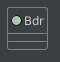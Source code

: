@startuml

!define CLR_BG #3C3F41

skinparam {

  shadowing false
    BackgroundColor   CLR_BG
  
    default {
      Border {
        Color Grey
        Thickness 1
      }
      Font {
        Color   DarkGrey
        Name    "Ubuntu Mono"
        Size    8
      }
      Stereotype {
        Border {
          Color CLR_BG
          Thickness 1
        }
      }
    }
  
    title {
      Font {
        Size        30
      }
    }
  
    legend {
      BackgroundColor CLR_BG
      Border {
        Color     CLR_BG
      }
      Font {
        Color       #a0a0a0
        Size        10
      }
    }

  header {
    Font {
      Color DarkGrey
      Size 7
    }
  }
  
  footer {
    Font {
      Color DarkGrey
    }
  }
  
  note {
    BackgroundColor CLR_BG
    Border {
      Color Grey
    }
    Font {
      Color       LightGrey
      Size        10
    }
  }

  class {

    Background {
      Color CLR_BG
    }

    Border {
      Color Grey
      Thickness 1
    }

    Arrow {
      Color Grey
      Font {
        Color #bbbbbb
        Size 12
      }
    }

    Font {
      Size 12
      Color LightGrey
    }

    Stereotype {
      Font {
        Color Grey
      }
    }

  }
  
  CircledCharacter {
    Border {
      Color CLR_BG
      Thickness 1
    }
    Radius 5
    Font {
      Size 7
      Color CLR_BG
    }
  }
  
  Stereotype {
    Border {
      Color CLR_BG
      Thickness 1
    }
    C {
      Border {
        Color CLR_BG
        Thickness 1
      }
      Background {
        'Color DimGrey
      }
    }
  }
  
}

class Bdr {
}

@enduml
